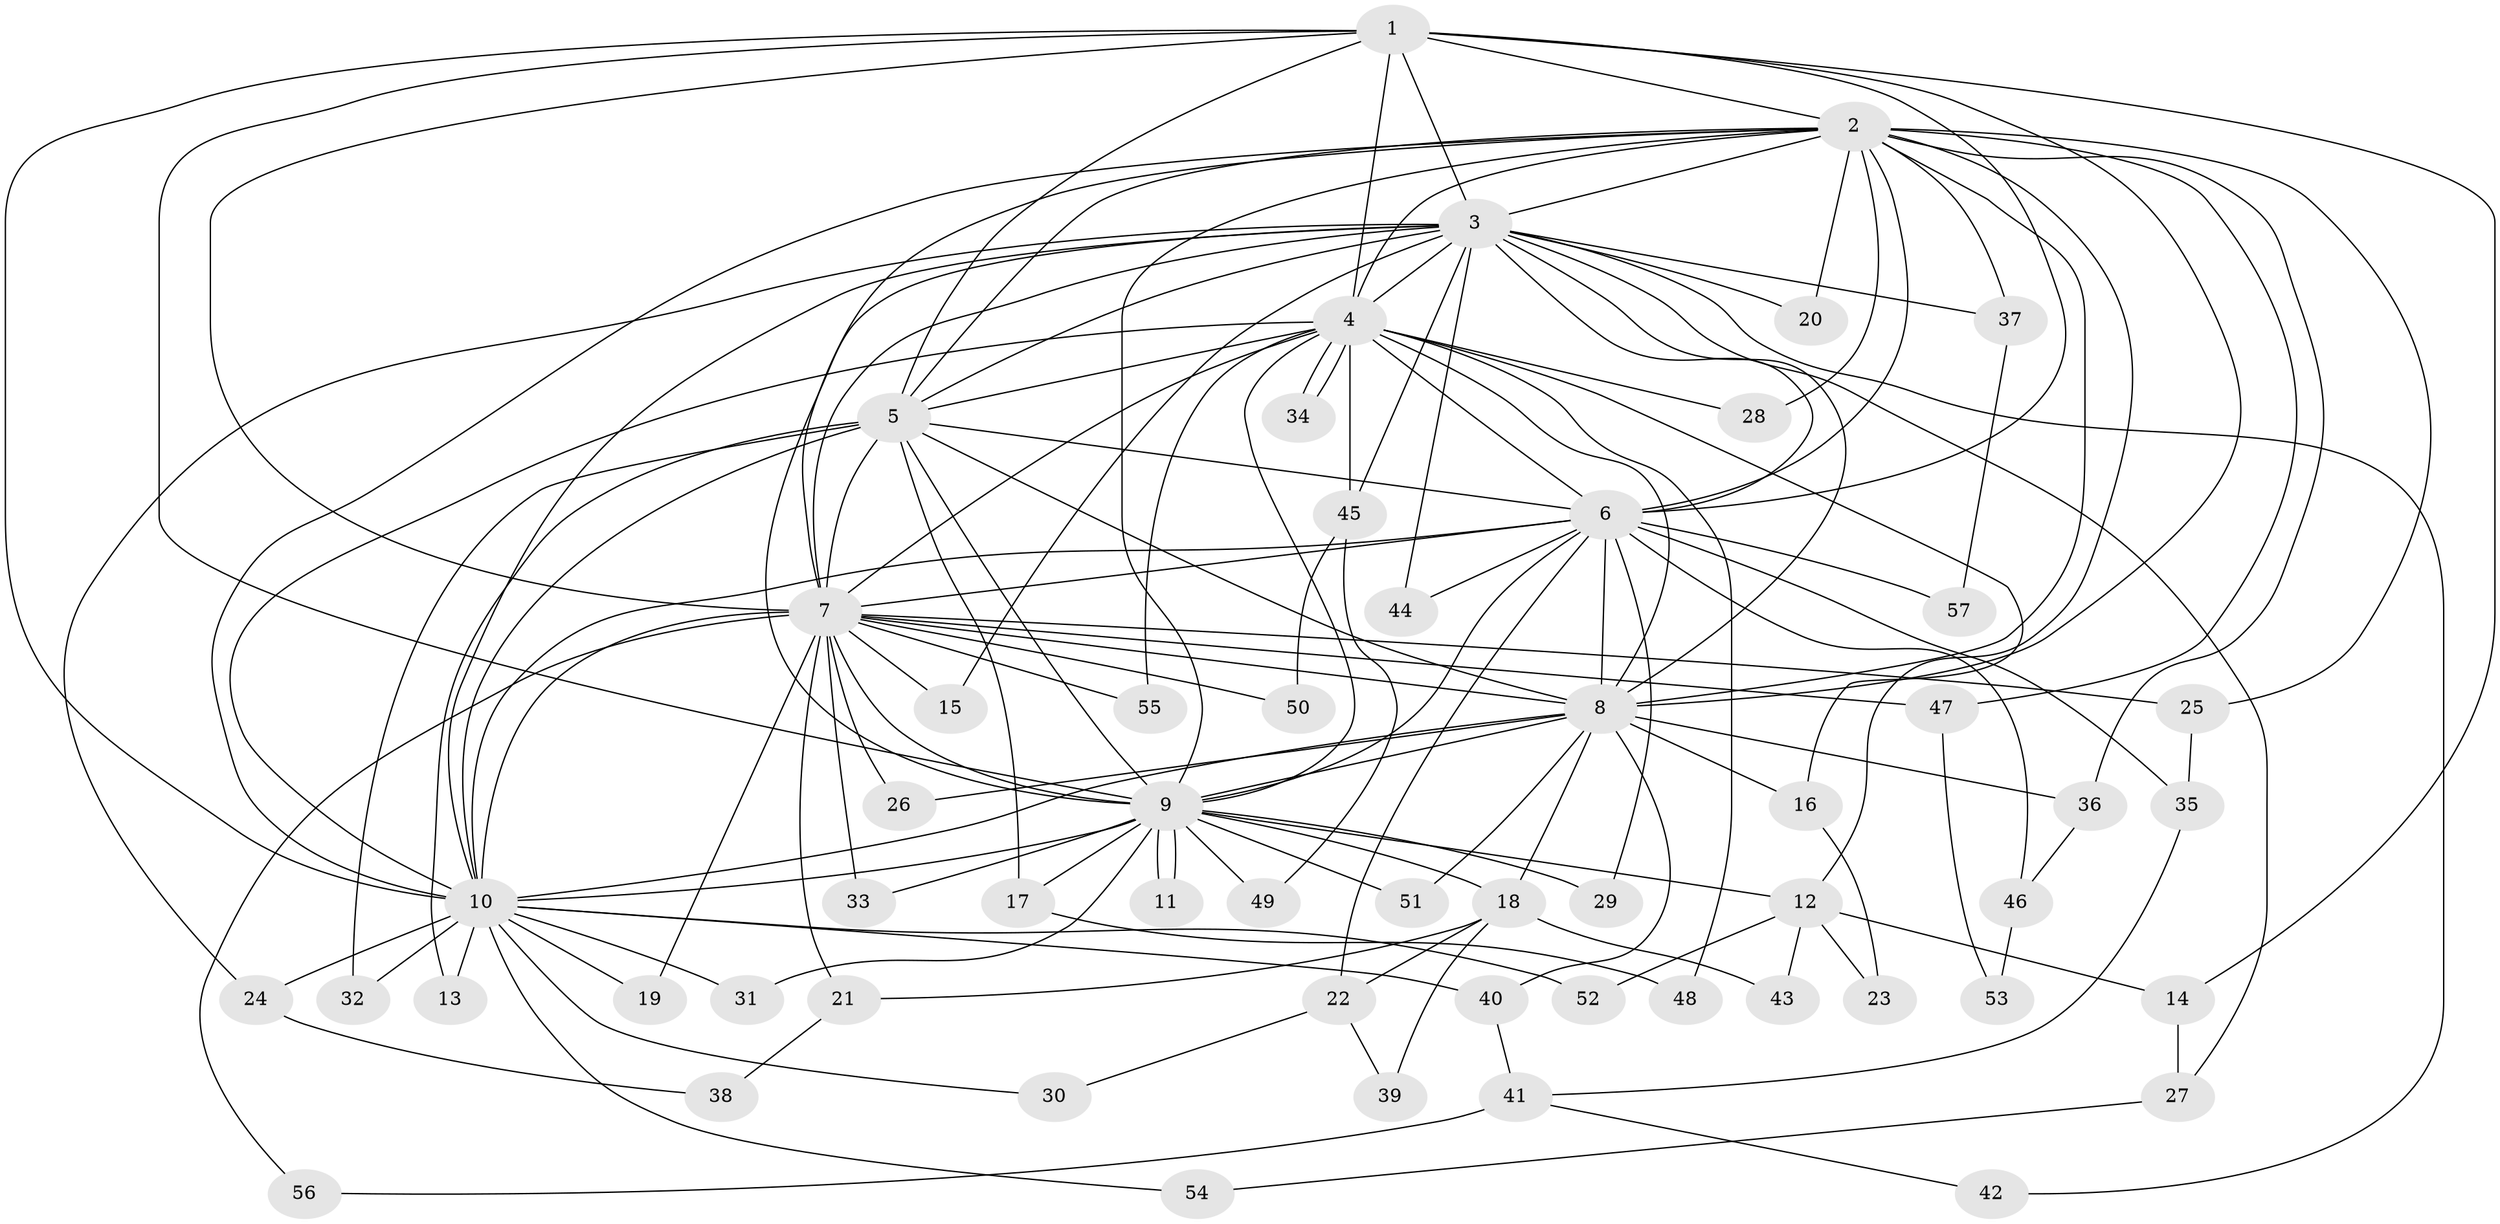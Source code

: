 // coarse degree distribution, {8: 0.022727272727272728, 19: 0.045454545454545456, 9: 0.022727272727272728, 13: 0.022727272727272728, 15: 0.045454545454545456, 14: 0.022727272727272728, 6: 0.022727272727272728, 2: 0.5, 4: 0.06818181818181818, 3: 0.18181818181818182, 5: 0.022727272727272728, 1: 0.022727272727272728}
// Generated by graph-tools (version 1.1) at 2025/23/03/03/25 07:23:39]
// undirected, 57 vertices, 139 edges
graph export_dot {
graph [start="1"]
  node [color=gray90,style=filled];
  1;
  2;
  3;
  4;
  5;
  6;
  7;
  8;
  9;
  10;
  11;
  12;
  13;
  14;
  15;
  16;
  17;
  18;
  19;
  20;
  21;
  22;
  23;
  24;
  25;
  26;
  27;
  28;
  29;
  30;
  31;
  32;
  33;
  34;
  35;
  36;
  37;
  38;
  39;
  40;
  41;
  42;
  43;
  44;
  45;
  46;
  47;
  48;
  49;
  50;
  51;
  52;
  53;
  54;
  55;
  56;
  57;
  1 -- 2;
  1 -- 3;
  1 -- 4;
  1 -- 5;
  1 -- 6;
  1 -- 7;
  1 -- 8;
  1 -- 9;
  1 -- 10;
  1 -- 14;
  2 -- 3;
  2 -- 4;
  2 -- 5;
  2 -- 6;
  2 -- 7;
  2 -- 8;
  2 -- 9;
  2 -- 10;
  2 -- 12;
  2 -- 20;
  2 -- 25;
  2 -- 28;
  2 -- 36;
  2 -- 37;
  2 -- 47;
  3 -- 4;
  3 -- 5;
  3 -- 6;
  3 -- 7;
  3 -- 8;
  3 -- 9;
  3 -- 10;
  3 -- 15;
  3 -- 20;
  3 -- 24;
  3 -- 27;
  3 -- 37;
  3 -- 42;
  3 -- 44;
  3 -- 45;
  4 -- 5;
  4 -- 6;
  4 -- 7;
  4 -- 8;
  4 -- 9;
  4 -- 10;
  4 -- 16;
  4 -- 28;
  4 -- 34;
  4 -- 34;
  4 -- 45;
  4 -- 48;
  4 -- 55;
  5 -- 6;
  5 -- 7;
  5 -- 8;
  5 -- 9;
  5 -- 10;
  5 -- 13;
  5 -- 17;
  5 -- 32;
  6 -- 7;
  6 -- 8;
  6 -- 9;
  6 -- 10;
  6 -- 22;
  6 -- 29;
  6 -- 35;
  6 -- 44;
  6 -- 46;
  6 -- 57;
  7 -- 8;
  7 -- 9;
  7 -- 10;
  7 -- 15;
  7 -- 19;
  7 -- 21;
  7 -- 25;
  7 -- 26;
  7 -- 33;
  7 -- 47;
  7 -- 50;
  7 -- 55;
  7 -- 56;
  8 -- 9;
  8 -- 10;
  8 -- 16;
  8 -- 18;
  8 -- 26;
  8 -- 36;
  8 -- 40;
  8 -- 51;
  9 -- 10;
  9 -- 11;
  9 -- 11;
  9 -- 12;
  9 -- 17;
  9 -- 18;
  9 -- 29;
  9 -- 31;
  9 -- 33;
  9 -- 49;
  9 -- 51;
  10 -- 13;
  10 -- 19;
  10 -- 24;
  10 -- 30;
  10 -- 31;
  10 -- 32;
  10 -- 40;
  10 -- 52;
  10 -- 54;
  12 -- 14;
  12 -- 23;
  12 -- 43;
  12 -- 52;
  14 -- 27;
  16 -- 23;
  17 -- 48;
  18 -- 21;
  18 -- 22;
  18 -- 39;
  18 -- 43;
  21 -- 38;
  22 -- 30;
  22 -- 39;
  24 -- 38;
  25 -- 35;
  27 -- 54;
  35 -- 41;
  36 -- 46;
  37 -- 57;
  40 -- 41;
  41 -- 42;
  41 -- 56;
  45 -- 49;
  45 -- 50;
  46 -- 53;
  47 -- 53;
}
